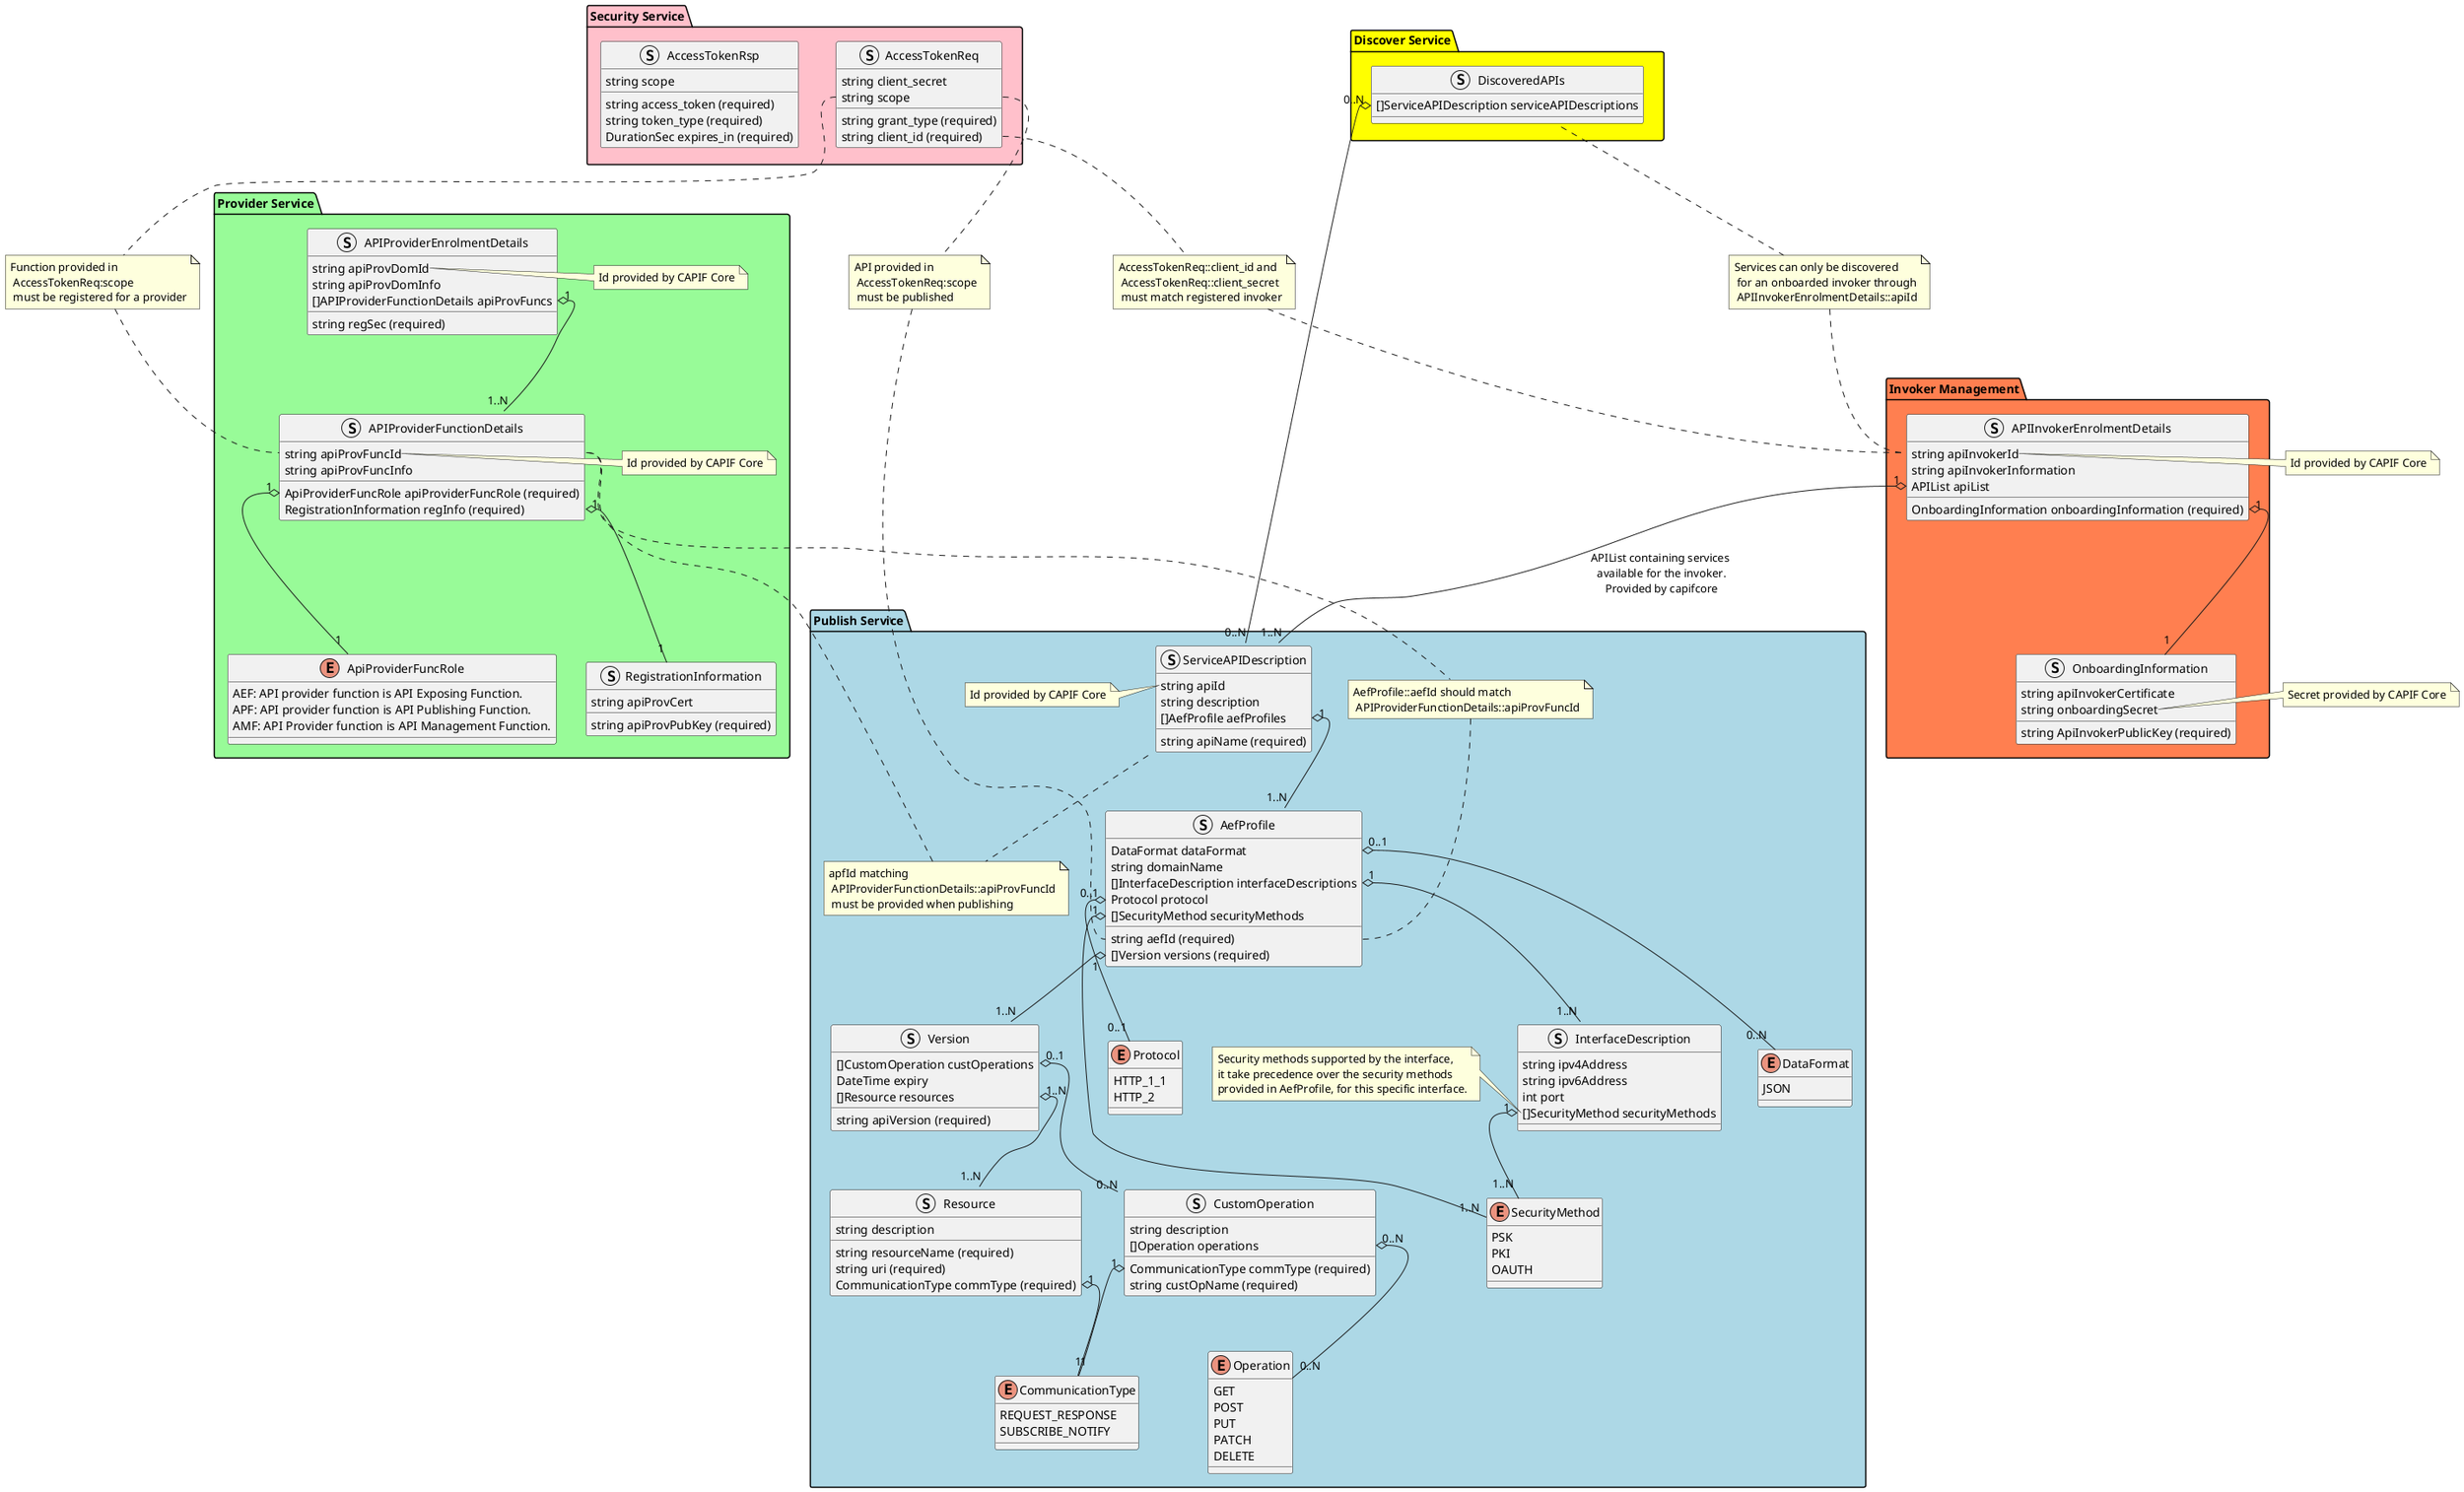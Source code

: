 @startuml Information in rApp registration
package "Provider Service" #palegreen {
    struct APIProviderEnrolmentDetails {
        string apiProvDomId
        string apiProvDomInfo
        []APIProviderFunctionDetails apiProvFuncs
        string regSec (required)
    }
    note right of APIProviderEnrolmentDetails::apiProvDomId
        Id provided by CAPIF Core
    end note
    struct APIProviderFunctionDetails {
        string apiProvFuncId
        string apiProvFuncInfo
        ApiProviderFuncRole apiProviderFuncRole (required)
        RegistrationInformation regInfo (required)
    }
    note right of APIProviderFunctionDetails::apiProvFuncId
        Id provided by CAPIF Core
    end note
    enum ApiProviderFuncRole {
        AEF: API provider function is API Exposing Function.
        APF: API provider function is API Publishing Function.
        AMF: API Provider function is API Management Function.
    }
    struct RegistrationInformation {
        string apiProvCert
        string apiProvPubKey (required)
    }
}
APIProviderEnrolmentDetails::apiProvFuncs "1" o-- "1..N" APIProviderFunctionDetails
APIProviderFunctionDetails::regInfo "1" o-- "1" RegistrationInformation
APIProviderFunctionDetails::apiProviderFuncRole "1" o-- "1" ApiProviderFuncRole

package "Publish Service" #lightblue {
    struct ServiceAPIDescription {
        string apiId
        string apiName (required)
        string description
        []AefProfile aefProfiles
    }
    note left of ServiceAPIDescription::apiId
        Id provided by CAPIF Core
    end note
    note "apfId matching\n APIProviderFunctionDetails::apiProvFuncId\n must be provided when publishing" as publishProviderRel
    ServiceAPIDescription .. publishProviderRel
    publishProviderRel .. APIProviderFunctionDetails::apiProvFuncId
    struct AefProfile {
        string aefId (required)
        DataFormat dataFormat
        string domainName
        []InterfaceDescription interfaceDescriptions
        Protocol protocol
        []SecurityMethod securityMethods
        []Version versions (required)
    }
    enum DataFormat {
        JSON
    }
    enum Protocol {
        HTTP_1_1
        HTTP_2
    }
    note "AefProfile::aefId should match\n APIProviderFunctionDetails::apiProvFuncId" as aefIdRel
    APIProviderFunctionDetails::apiProvFuncId .. aefIdRel
    aefIdRel .. AefProfile::aefId
    struct InterfaceDescription {
        string ipv4Address
        string ipv6Address
        int port
        []SecurityMethod securityMethods
    }
    note left of InterfaceDescription::securityMethods
        Security methods supported by the interface,
        it take precedence over the security methods
        provided in AefProfile, for this specific interface.
    end note
    struct Version {
        []CustomOperation custOperations
        DateTime expiry
        []Resource resources
        string apiVersion (required)
    }
    struct CustomOperation {
        CommunicationType commType (required)
        string custOpName (required)
        string description
        []Operation operations
    }
    enum Operation {
        GET
        POST
        PUT
        PATCH
        DELETE
    }
    enum SecurityMethod {
        PSK
        PKI
        OAUTH
    }
    struct Resource {
        string resourceName (required)
        string uri (required)
        CommunicationType commType (required)
        string description
    }
    enum CommunicationType {
        REQUEST_RESPONSE
        SUBSCRIBE_NOTIFY
    }
}
ServiceAPIDescription::aefProfiles "1" o-- "1..N" AefProfile
AefProfile::interfaceDescriptions "1" o-- "1..N" InterfaceDescription
AefProfile::protocol "0..1" o-- "0..1" Protocol
AefProfile::securityMethods "1" o-- "1..N" SecurityMethod
AefProfile::dataFormat "0..1" o-- "0..N" DataFormat
InterfaceDescription::securityMethods "1" o-- "1..N" SecurityMethod
AefProfile::versions "1" o-- "1..N" Version
Version::resources "1..N" o-- "1..N" Resource
Version::custOperations "0..1" o-- "0..N" CustomOperation
CustomOperation::CommunicationType "1" o-- "1" CommunicationType
CustomOperation::operations "0..N" o-- "0..N" Operation
Resource::commType "1" o-- "1" CommunicationType

package "Invoker Management" #coral {
    struct APIInvokerEnrolmentDetails {
        string apiInvokerId
        string apiInvokerInformation
        APIList apiList
        OnboardingInformation onboardingInformation (required)
    }
    struct OnboardingInformation {
        string apiInvokerCertificate
        string ApiInvokerPublicKey (required)
        string onboardingSecret
    }
}
note right of OnboardingInformation::onboardingSecret
    Secret provided by CAPIF Core
end note
note left of APIInvokerEnrolmentDetails::apiInvokerId
    Id provided by CAPIF Core
end note
APIInvokerEnrolmentDetails::apiList "1" o-- "1..N" ServiceAPIDescription : APIList containing services\n available for the invoker.\n Provided by capifcore
APIInvokerEnrolmentDetails::onboardingInformation "1" o-- "1" OnboardingInformation

package "Discover Service"  #Yellow {
    struct DiscoveredAPIs {
        []ServiceAPIDescription serviceAPIDescriptions
    }
}
DiscoveredAPIs::serviceAPIDescriptions "0..N" o-- "0..N" ServiceAPIDescription
note "Services can only be discovered\n for an onboarded invoker through\n APIInvokerEnrolmentDetails::apiId" as invokerDiscoverRel
DiscoveredAPIs .. invokerDiscoverRel
invokerDiscoverRel .. APIInvokerEnrolmentDetails::apiInvokerId

package "Security Service" #Pink {
    struct AccessTokenReq {
        string grant_type (required)
        string client_id (required)
        string client_secret
        string scope
    }
    struct AccessTokenRsp {
        string access_token (required)
        string token_type (required)
        DurationSec expires_in (required)
        string scope
    }
}
note "AccessTokenReq::client_id and\n AccessTokenReq::client_secret\n must match registered invoker" as accessInvokerRel
AccessTokenReq::client_id .. accessInvokerRel
accessInvokerRel .. APIInvokerEnrolmentDetails::apiInvokerId
note "Function provided in\n AccessTokenReq:scope\n must be registered for a provider" as accessProviderRel
AccessTokenReq::scope .. accessProviderRel
accessProviderRel .. APIProviderFunctionDetails::apiProvFuncId
note "API provided in\n AccessTokenReq:scope\n must be published" as accessPublishRel
AccessTokenReq::scope .. accessPublishRel
accessPublishRel .. AefProfile::aefId
@enduml